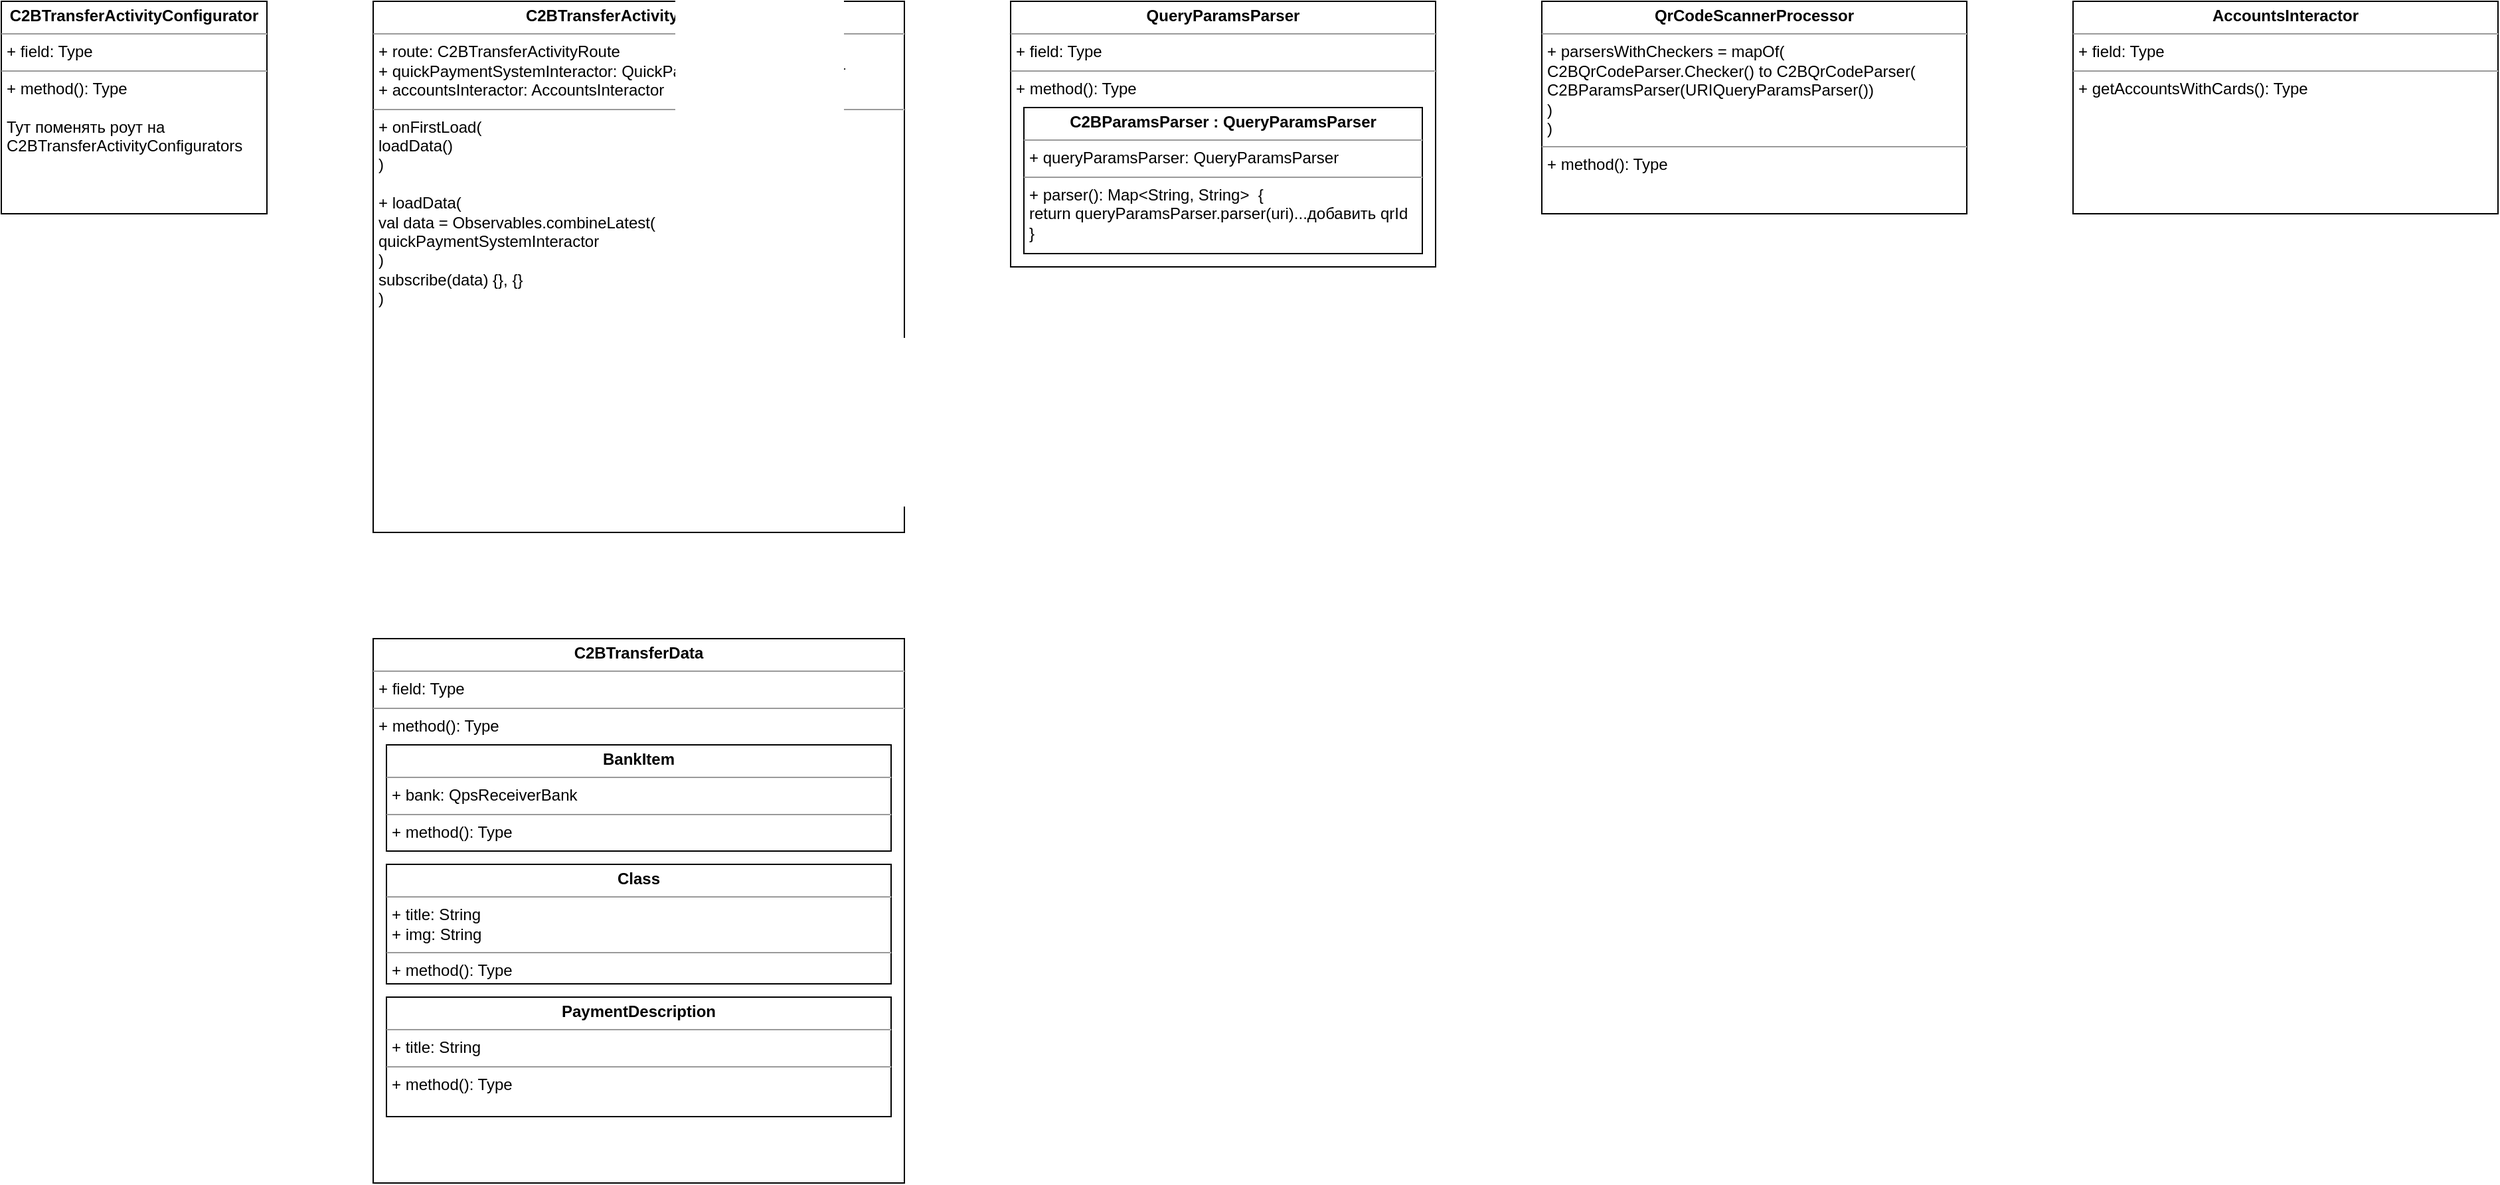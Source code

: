 <mxfile version="15.9.6" type="github">
  <diagram id="RPymvhG9yVo9L2ZZ0E7i" name="Page-1">
    <mxGraphModel dx="2035" dy="643" grid="1" gridSize="10" guides="1" tooltips="1" connect="1" arrows="1" fold="1" page="1" pageScale="1" pageWidth="850" pageHeight="1100" math="0" shadow="0">
      <root>
        <mxCell id="0" />
        <mxCell id="1" parent="0" />
        <mxCell id="SVV-N1L9WO0wmH_05Ipz-1" value="&lt;p style=&quot;margin: 0px ; margin-top: 4px ; text-align: center&quot;&gt;&lt;b&gt;C2BTransferActivityPresenter&lt;/b&gt;&lt;/p&gt;&lt;hr size=&quot;1&quot;&gt;&lt;p style=&quot;margin: 0px ; margin-left: 4px&quot;&gt;+ route: C2BTransferActivityRoute&lt;/p&gt;&lt;p style=&quot;margin: 0px ; margin-left: 4px&quot;&gt;+ quickPaymentSystemInteractor: QuickPaymentSystemInteractor&lt;/p&gt;&lt;p style=&quot;margin: 0px ; margin-left: 4px&quot;&gt;+ accountsInteractor: AccountsInteractor&lt;br&gt;&lt;/p&gt;&lt;hr size=&quot;1&quot;&gt;&lt;p style=&quot;margin: 0px ; margin-left: 4px&quot;&gt;+ onFirstLoad(&lt;/p&gt;&lt;p style=&quot;margin: 0px ; margin-left: 4px&quot;&gt;loadData()&lt;br&gt;&lt;/p&gt;&lt;p style=&quot;margin: 0px ; margin-left: 4px&quot;&gt;)&lt;/p&gt;&lt;p style=&quot;margin: 0px ; margin-left: 4px&quot;&gt;&lt;br&gt;&lt;/p&gt;&lt;p style=&quot;margin: 0px ; margin-left: 4px&quot;&gt;+ loadData(&lt;/p&gt;&lt;p style=&quot;margin: 0px ; margin-left: 4px&quot;&gt;val data = Observables.combineLatest(&lt;/p&gt;&lt;p style=&quot;margin: 0px ; margin-left: 4px&quot;&gt;quickPaymentSystemInteractor&lt;br&gt;&lt;/p&gt;&lt;p style=&quot;margin: 0px ; margin-left: 4px&quot;&gt;)&lt;br&gt;&lt;/p&gt;&lt;p style=&quot;margin: 0px ; margin-left: 4px&quot;&gt;subscribe(data) {}, {}&lt;br&gt;&lt;/p&gt;&lt;p style=&quot;margin: 0px ; margin-left: 4px&quot;&gt;)&lt;br&gt;&lt;/p&gt;" style="verticalAlign=top;align=left;overflow=fill;fontSize=12;fontFamily=Helvetica;html=1;" parent="1" vertex="1">
          <mxGeometry x="40" y="40" width="400" height="400" as="geometry" />
        </mxCell>
        <mxCell id="AbpU-ptf_7mThMzYDW-v-1" value="&lt;p style=&quot;margin: 0px ; margin-top: 4px ; text-align: center&quot;&gt;&lt;b&gt;QueryParamsParser&lt;/b&gt;&lt;/p&gt;&lt;hr size=&quot;1&quot;&gt;&lt;p style=&quot;margin: 0px ; margin-left: 4px&quot;&gt;+ field: Type&lt;/p&gt;&lt;hr size=&quot;1&quot;&gt;&lt;p style=&quot;margin: 0px ; margin-left: 4px&quot;&gt;+ method(): Type&lt;/p&gt;" style="verticalAlign=top;align=left;overflow=fill;fontSize=12;fontFamily=Helvetica;html=1;" parent="1" vertex="1">
          <mxGeometry x="520" y="40" width="320" height="200" as="geometry" />
        </mxCell>
        <mxCell id="AbpU-ptf_7mThMzYDW-v-2" value="&lt;p style=&quot;margin: 0px ; margin-top: 4px ; text-align: center&quot;&gt;&lt;b&gt;C2BParamsParser : QueryParamsParser&lt;br&gt;&lt;/b&gt;&lt;/p&gt;&lt;hr size=&quot;1&quot;&gt;&lt;p style=&quot;margin: 0px ; margin-left: 4px&quot;&gt;+ queryParamsParser: QueryParamsParser&lt;/p&gt;&lt;hr size=&quot;1&quot;&gt;&lt;p style=&quot;margin: 0px ; margin-left: 4px&quot;&gt;+ parser(): Map&amp;lt;String, String&amp;gt;&amp;nbsp; {&lt;/p&gt;&lt;p style=&quot;margin: 0px ; margin-left: 4px&quot;&gt;&lt;span&gt; &lt;/span&gt;return queryParamsParser.parser(uri)...добавить qrId&lt;br&gt;&lt;/p&gt;&lt;p style=&quot;margin: 0px ; margin-left: 4px&quot;&gt;}&lt;br&gt;&lt;/p&gt;" style="verticalAlign=top;align=left;overflow=fill;fontSize=12;fontFamily=Helvetica;html=1;" parent="1" vertex="1">
          <mxGeometry x="530" y="120" width="300" height="110" as="geometry" />
        </mxCell>
        <mxCell id="AbpU-ptf_7mThMzYDW-v-3" value="&lt;p style=&quot;margin: 0px ; margin-top: 4px ; text-align: center&quot;&gt;&lt;b&gt;QrCodeScannerProcessor&lt;/b&gt;&lt;/p&gt;&lt;hr size=&quot;1&quot;&gt;&lt;p style=&quot;margin: 0px ; margin-left: 4px&quot;&gt;+ parsersWithCheckers = mapOf(&lt;/p&gt;&lt;p style=&quot;margin: 0px ; margin-left: 4px&quot;&gt;C2BQrCodeParser.Checker() to C2BQrCodeParser(&lt;/p&gt;&lt;p style=&quot;margin: 0px ; margin-left: 4px&quot;&gt;C2BParamsParser(URIQueryParamsParser())&lt;br&gt;&lt;/p&gt;&lt;p style=&quot;margin: 0px ; margin-left: 4px&quot;&gt;)&lt;br&gt;&lt;/p&gt;&lt;p style=&quot;margin: 0px ; margin-left: 4px&quot;&gt;)&lt;br&gt;&lt;/p&gt;&lt;hr size=&quot;1&quot;&gt;&lt;p style=&quot;margin: 0px ; margin-left: 4px&quot;&gt;+ method(): Type&lt;/p&gt;" style="verticalAlign=top;align=left;overflow=fill;fontSize=12;fontFamily=Helvetica;html=1;" parent="1" vertex="1">
          <mxGeometry x="920" y="40" width="320" height="160" as="geometry" />
        </mxCell>
        <mxCell id="AbpU-ptf_7mThMzYDW-v-4" value="&lt;p style=&quot;margin: 0px ; margin-top: 4px ; text-align: center&quot;&gt;&lt;b&gt;C2BTransferActivityConfigurator&lt;/b&gt;&lt;/p&gt;&lt;hr size=&quot;1&quot;&gt;&lt;p style=&quot;margin: 0px ; margin-left: 4px&quot;&gt;+ field: Type&lt;/p&gt;&lt;hr size=&quot;1&quot;&gt;&lt;p style=&quot;margin: 0px ; margin-left: 4px&quot;&gt;+ method(): Type&lt;/p&gt;&lt;p style=&quot;margin: 0px ; margin-left: 4px&quot;&gt;&lt;br&gt;&lt;/p&gt;&lt;p style=&quot;margin: 0px ; margin-left: 4px&quot;&gt;Тут поменять роут на &lt;br&gt;&lt;/p&gt;&lt;p style=&quot;margin: 0px ; margin-left: 4px&quot;&gt;C2BTransferActivityConfigurators&lt;br&gt;&lt;/p&gt;" style="verticalAlign=top;align=left;overflow=fill;fontSize=12;fontFamily=Helvetica;html=1;" parent="1" vertex="1">
          <mxGeometry x="-240" y="40" width="200" height="160" as="geometry" />
        </mxCell>
        <mxCell id="AbpU-ptf_7mThMzYDW-v-5" value="&lt;p style=&quot;margin: 0px ; margin-top: 4px ; text-align: center&quot;&gt;&lt;b&gt;AccountsInteractor&lt;/b&gt;&lt;/p&gt;&lt;hr size=&quot;1&quot;&gt;&lt;p style=&quot;margin: 0px ; margin-left: 4px&quot;&gt;+ field: Type&lt;/p&gt;&lt;hr size=&quot;1&quot;&gt;&lt;p style=&quot;margin: 0px ; margin-left: 4px&quot;&gt;+ getAccountsWithCards(): Type&lt;/p&gt;" style="verticalAlign=top;align=left;overflow=fill;fontSize=12;fontFamily=Helvetica;html=1;" parent="1" vertex="1">
          <mxGeometry x="1320" y="40" width="320" height="160" as="geometry" />
        </mxCell>
        <mxCell id="Afu46jSsFl7ywug7h1Oa-1" value="&lt;p style=&quot;margin: 0px ; margin-top: 4px ; text-align: center&quot;&gt;&lt;b&gt;C2BTransferData&lt;/b&gt;&lt;/p&gt;&lt;hr size=&quot;1&quot;&gt;&lt;p style=&quot;margin: 0px ; margin-left: 4px&quot;&gt;+ field: Type&lt;/p&gt;&lt;hr size=&quot;1&quot;&gt;&lt;p style=&quot;margin: 0px ; margin-left: 4px&quot;&gt;+ method(): Type&lt;/p&gt;" style="verticalAlign=top;align=left;overflow=fill;fontSize=12;fontFamily=Helvetica;html=1;" vertex="1" parent="1">
          <mxGeometry x="40" y="520" width="400" height="410" as="geometry" />
        </mxCell>
        <mxCell id="Afu46jSsFl7ywug7h1Oa-2" value="&lt;p style=&quot;margin: 0px ; margin-top: 4px ; text-align: center&quot;&gt;&lt;b&gt;BankItem&lt;/b&gt;&lt;/p&gt;&lt;hr size=&quot;1&quot;&gt;&lt;p style=&quot;margin: 0px ; margin-left: 4px&quot;&gt;+ bank: QpsReceiverBank&lt;/p&gt;&lt;hr size=&quot;1&quot;&gt;&lt;p style=&quot;margin: 0px ; margin-left: 4px&quot;&gt;+ method(): Type&lt;/p&gt;" style="verticalAlign=top;align=left;overflow=fill;fontSize=12;fontFamily=Helvetica;html=1;" vertex="1" parent="1">
          <mxGeometry x="50" y="600" width="380" height="80" as="geometry" />
        </mxCell>
        <mxCell id="Afu46jSsFl7ywug7h1Oa-3" value="&lt;p style=&quot;margin: 0px ; margin-top: 4px ; text-align: center&quot;&gt;&lt;b&gt;Class&lt;/b&gt;&lt;/p&gt;&lt;hr size=&quot;1&quot;&gt;&lt;p style=&quot;margin: 0px ; margin-left: 4px&quot;&gt;+ title: String&lt;/p&gt;&lt;p style=&quot;margin: 0px ; margin-left: 4px&quot;&gt;+ img: String&lt;br&gt;&lt;/p&gt;&lt;hr size=&quot;1&quot;&gt;&lt;p style=&quot;margin: 0px ; margin-left: 4px&quot;&gt;+ method(): Type&lt;/p&gt;" style="verticalAlign=top;align=left;overflow=fill;fontSize=12;fontFamily=Helvetica;html=1;" vertex="1" parent="1">
          <mxGeometry x="50" y="690" width="380" height="90" as="geometry" />
        </mxCell>
        <mxCell id="Afu46jSsFl7ywug7h1Oa-4" value="&lt;p style=&quot;margin: 0px ; margin-top: 4px ; text-align: center&quot;&gt;&lt;b&gt;PaymentDescription&lt;/b&gt;&lt;/p&gt;&lt;hr size=&quot;1&quot;&gt;&lt;p style=&quot;margin: 0px ; margin-left: 4px&quot;&gt;+ title: String&lt;/p&gt;&lt;hr size=&quot;1&quot;&gt;&lt;p style=&quot;margin: 0px ; margin-left: 4px&quot;&gt;+ method(): Type&lt;/p&gt;" style="verticalAlign=top;align=left;overflow=fill;fontSize=12;fontFamily=Helvetica;html=1;" vertex="1" parent="1">
          <mxGeometry x="50" y="790" width="380" height="90" as="geometry" />
        </mxCell>
      </root>
    </mxGraphModel>
  </diagram>
</mxfile>
